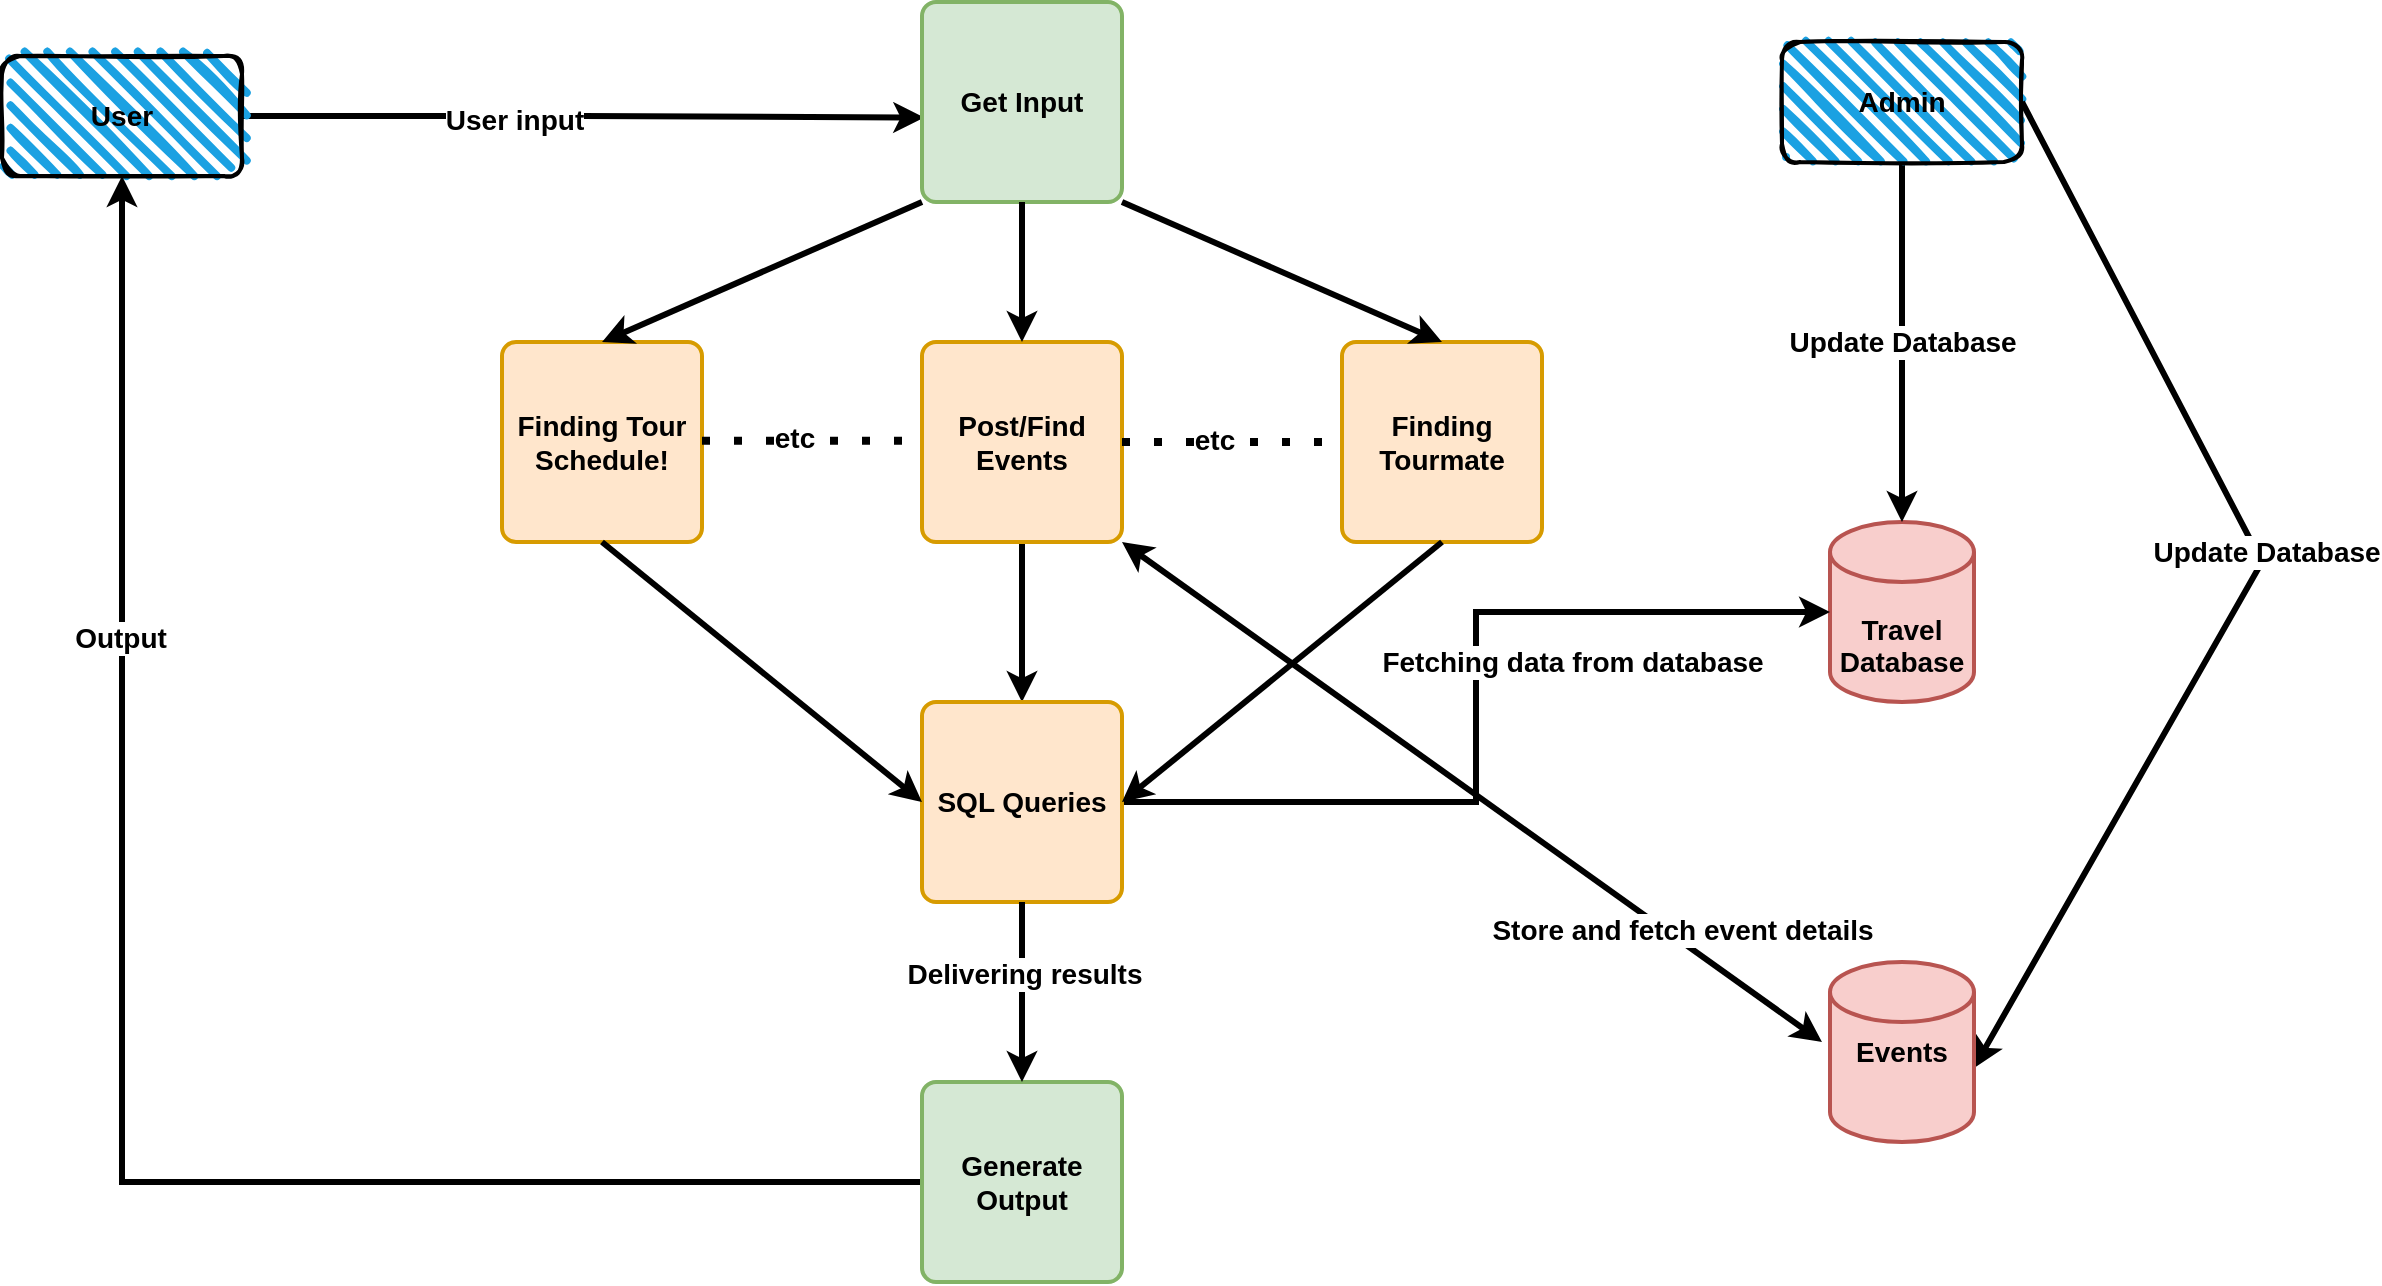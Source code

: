 <mxfile version="18.1.1" type="github">
  <diagram id="eAoMftN8fxg14D9AwdYH" name="Page-1">
    <mxGraphModel dx="2523" dy="934" grid="1" gridSize="10" guides="1" tooltips="1" connect="1" arrows="1" fold="1" page="1" pageScale="1" pageWidth="850" pageHeight="1100" math="0" shadow="0">
      <root>
        <mxCell id="0" />
        <mxCell id="1" parent="0" />
        <mxCell id="TBOhOPIbtPdTFM1R8Poz-24" style="edgeStyle=orthogonalEdgeStyle;rounded=0;orthogonalLoop=1;jettySize=auto;html=1;entryX=0.011;entryY=0.578;entryDx=0;entryDy=0;entryPerimeter=0;fontSize=14;strokeWidth=3;" parent="1" source="TBOhOPIbtPdTFM1R8Poz-13" target="TBOhOPIbtPdTFM1R8Poz-14" edge="1">
          <mxGeometry relative="1" as="geometry" />
        </mxCell>
        <mxCell id="TBOhOPIbtPdTFM1R8Poz-46" value="&lt;b&gt;User input&lt;/b&gt;" style="edgeLabel;html=1;align=center;verticalAlign=middle;resizable=0;points=[];fontSize=14;" parent="TBOhOPIbtPdTFM1R8Poz-24" vertex="1" connectable="0">
          <mxGeometry x="-0.204" y="-2" relative="1" as="geometry">
            <mxPoint as="offset" />
          </mxGeometry>
        </mxCell>
        <mxCell id="TBOhOPIbtPdTFM1R8Poz-13" value="&lt;b&gt;User&lt;/b&gt;" style="rounded=1;whiteSpace=wrap;html=1;strokeWidth=2;fillWeight=4;hachureGap=8;hachureAngle=45;fillColor=#1ba1e2;sketch=1;fontSize=14;" parent="1" vertex="1">
          <mxGeometry x="-230" y="227" width="120" height="60" as="geometry" />
        </mxCell>
        <mxCell id="TBOhOPIbtPdTFM1R8Poz-14" value="&lt;b&gt;Get Input&lt;/b&gt;" style="rounded=1;whiteSpace=wrap;html=1;absoluteArcSize=1;arcSize=14;strokeWidth=2;fontSize=14;fillColor=#d5e8d4;strokeColor=#82b366;" parent="1" vertex="1">
          <mxGeometry x="230" y="200" width="100" height="100" as="geometry" />
        </mxCell>
        <mxCell id="TBOhOPIbtPdTFM1R8Poz-15" value="&lt;b&gt;&lt;br&gt;&lt;br&gt;Travel&lt;br&gt;Database&lt;/b&gt;" style="strokeWidth=2;html=1;shape=mxgraph.flowchart.database;whiteSpace=wrap;fontSize=14;fillColor=#f8cecc;strokeColor=#b85450;" parent="1" vertex="1">
          <mxGeometry x="684" y="460" width="72" height="90" as="geometry" />
        </mxCell>
        <mxCell id="TBOhOPIbtPdTFM1R8Poz-16" value="&lt;b&gt;Finding Tour Schedule!&lt;/b&gt;" style="rounded=1;whiteSpace=wrap;html=1;absoluteArcSize=1;arcSize=14;strokeWidth=2;fontSize=14;fillColor=#ffe6cc;strokeColor=#d79b00;" parent="1" vertex="1">
          <mxGeometry x="20" y="370" width="100" height="100" as="geometry" />
        </mxCell>
        <mxCell id="TBOhOPIbtPdTFM1R8Poz-25" value="&lt;b&gt;Update Database&lt;/b&gt;" style="edgeStyle=orthogonalEdgeStyle;rounded=0;orthogonalLoop=1;jettySize=auto;html=1;exitX=0.5;exitY=1;exitDx=0;exitDy=0;entryX=0.5;entryY=0;entryDx=0;entryDy=0;entryPerimeter=0;fontSize=14;strokeWidth=3;" parent="1" source="TBOhOPIbtPdTFM1R8Poz-18" target="TBOhOPIbtPdTFM1R8Poz-15" edge="1">
          <mxGeometry relative="1" as="geometry" />
        </mxCell>
        <mxCell id="TBOhOPIbtPdTFM1R8Poz-18" value="&lt;b&gt;Admin&lt;/b&gt;" style="rounded=1;whiteSpace=wrap;html=1;strokeWidth=2;fillWeight=4;hachureGap=8;hachureAngle=45;fillColor=#1ba1e2;sketch=1;fontSize=14;" parent="1" vertex="1">
          <mxGeometry x="660" y="220" width="120" height="60" as="geometry" />
        </mxCell>
        <mxCell id="TBOhOPIbtPdTFM1R8Poz-31" style="edgeStyle=orthogonalEdgeStyle;rounded=0;orthogonalLoop=1;jettySize=auto;html=1;exitX=0.5;exitY=1;exitDx=0;exitDy=0;entryX=0.5;entryY=0;entryDx=0;entryDy=0;fontSize=14;strokeWidth=3;" parent="1" source="TBOhOPIbtPdTFM1R8Poz-20" target="TBOhOPIbtPdTFM1R8Poz-22" edge="1">
          <mxGeometry relative="1" as="geometry" />
        </mxCell>
        <mxCell id="TBOhOPIbtPdTFM1R8Poz-20" value="&lt;b&gt;Post/Find Events&lt;/b&gt;" style="rounded=1;whiteSpace=wrap;html=1;absoluteArcSize=1;arcSize=14;strokeWidth=2;fontSize=14;fillColor=#ffe6cc;strokeColor=#d79b00;" parent="1" vertex="1">
          <mxGeometry x="230" y="370" width="100" height="100" as="geometry" />
        </mxCell>
        <mxCell id="TBOhOPIbtPdTFM1R8Poz-21" value="&lt;b&gt;Finding Tourmate&lt;/b&gt;" style="rounded=1;whiteSpace=wrap;html=1;absoluteArcSize=1;arcSize=14;strokeWidth=2;fontSize=14;fillColor=#ffe6cc;strokeColor=#d79b00;" parent="1" vertex="1">
          <mxGeometry x="440" y="370" width="100" height="100" as="geometry" />
        </mxCell>
        <mxCell id="tRyJW_B8rtcfebcyQEzG-2" style="edgeStyle=orthogonalEdgeStyle;rounded=0;orthogonalLoop=1;jettySize=auto;html=1;exitX=1;exitY=0.5;exitDx=0;exitDy=0;entryX=0;entryY=0.5;entryDx=0;entryDy=0;entryPerimeter=0;strokeWidth=3;" edge="1" parent="1" source="TBOhOPIbtPdTFM1R8Poz-22" target="TBOhOPIbtPdTFM1R8Poz-15">
          <mxGeometry relative="1" as="geometry" />
        </mxCell>
        <mxCell id="tRyJW_B8rtcfebcyQEzG-3" value="&lt;b&gt;&lt;font style=&quot;font-size: 14px;&quot;&gt;Fetching data from database&lt;/font&gt;&lt;/b&gt;" style="edgeLabel;html=1;align=center;verticalAlign=middle;resizable=0;points=[];" vertex="1" connectable="0" parent="tRyJW_B8rtcfebcyQEzG-2">
          <mxGeometry x="0.455" y="-2" relative="1" as="geometry">
            <mxPoint x="-7" y="23" as="offset" />
          </mxGeometry>
        </mxCell>
        <mxCell id="TBOhOPIbtPdTFM1R8Poz-22" value="&lt;b&gt;SQL Queries&lt;/b&gt;" style="rounded=1;whiteSpace=wrap;html=1;absoluteArcSize=1;arcSize=14;strokeWidth=2;fontSize=14;fillColor=#ffe6cc;strokeColor=#d79b00;" parent="1" vertex="1">
          <mxGeometry x="230" y="550" width="100" height="100" as="geometry" />
        </mxCell>
        <mxCell id="TBOhOPIbtPdTFM1R8Poz-33" style="edgeStyle=orthogonalEdgeStyle;rounded=0;orthogonalLoop=1;jettySize=auto;html=1;exitX=0;exitY=0.5;exitDx=0;exitDy=0;entryX=0.5;entryY=1;entryDx=0;entryDy=0;fontSize=14;strokeWidth=3;" parent="1" source="TBOhOPIbtPdTFM1R8Poz-23" target="TBOhOPIbtPdTFM1R8Poz-13" edge="1">
          <mxGeometry relative="1" as="geometry" />
        </mxCell>
        <mxCell id="TBOhOPIbtPdTFM1R8Poz-45" value="&lt;b&gt;Output&lt;/b&gt;" style="edgeLabel;html=1;align=center;verticalAlign=middle;resizable=0;points=[];fontSize=14;" parent="TBOhOPIbtPdTFM1R8Poz-33" vertex="1" connectable="0">
          <mxGeometry x="0.49" y="1" relative="1" as="geometry">
            <mxPoint as="offset" />
          </mxGeometry>
        </mxCell>
        <mxCell id="TBOhOPIbtPdTFM1R8Poz-23" value="&lt;b&gt;Generate Output&lt;/b&gt;" style="rounded=1;whiteSpace=wrap;html=1;absoluteArcSize=1;arcSize=14;strokeWidth=2;fontSize=14;fillColor=#d5e8d4;strokeColor=#82b366;" parent="1" vertex="1">
          <mxGeometry x="230" y="740" width="100" height="100" as="geometry" />
        </mxCell>
        <mxCell id="TBOhOPIbtPdTFM1R8Poz-27" value="" style="endArrow=classic;html=1;rounded=0;fontSize=14;entryX=0.5;entryY=0;entryDx=0;entryDy=0;exitX=0;exitY=1;exitDx=0;exitDy=0;strokeWidth=3;" parent="1" source="TBOhOPIbtPdTFM1R8Poz-14" target="TBOhOPIbtPdTFM1R8Poz-16" edge="1">
          <mxGeometry width="50" height="50" relative="1" as="geometry">
            <mxPoint x="200" y="310" as="sourcePoint" />
            <mxPoint x="170" y="300" as="targetPoint" />
          </mxGeometry>
        </mxCell>
        <mxCell id="TBOhOPIbtPdTFM1R8Poz-29" value="" style="endArrow=classic;html=1;rounded=0;fontSize=14;exitX=0.5;exitY=1;exitDx=0;exitDy=0;entryX=0.5;entryY=0;entryDx=0;entryDy=0;strokeWidth=3;" parent="1" source="TBOhOPIbtPdTFM1R8Poz-14" target="TBOhOPIbtPdTFM1R8Poz-20" edge="1">
          <mxGeometry width="50" height="50" relative="1" as="geometry">
            <mxPoint x="290" y="337" as="sourcePoint" />
            <mxPoint x="340" y="287" as="targetPoint" />
          </mxGeometry>
        </mxCell>
        <mxCell id="TBOhOPIbtPdTFM1R8Poz-30" value="" style="endArrow=classic;html=1;rounded=0;fontSize=14;exitX=1;exitY=1;exitDx=0;exitDy=0;entryX=0.5;entryY=0;entryDx=0;entryDy=0;strokeWidth=3;" parent="1" source="TBOhOPIbtPdTFM1R8Poz-14" target="TBOhOPIbtPdTFM1R8Poz-21" edge="1">
          <mxGeometry width="50" height="50" relative="1" as="geometry">
            <mxPoint x="390" y="310" as="sourcePoint" />
            <mxPoint x="440" y="260" as="targetPoint" />
          </mxGeometry>
        </mxCell>
        <mxCell id="TBOhOPIbtPdTFM1R8Poz-36" value="" style="endArrow=classic;startArrow=classic;html=1;rounded=0;fontSize=14;exitX=1;exitY=1;exitDx=0;exitDy=0;entryX=0.1;entryY=0;entryDx=0;entryDy=0;entryPerimeter=0;strokeWidth=3;" parent="1" source="TBOhOPIbtPdTFM1R8Poz-20" edge="1">
          <mxGeometry width="50" height="50" relative="1" as="geometry">
            <mxPoint x="420" y="560" as="sourcePoint" />
            <mxPoint x="680.0" y="720.0" as="targetPoint" />
          </mxGeometry>
        </mxCell>
        <mxCell id="TBOhOPIbtPdTFM1R8Poz-48" value="&lt;b&gt;Store and fetch event details&lt;/b&gt;" style="edgeLabel;html=1;align=center;verticalAlign=middle;resizable=0;points=[];fontSize=14;" parent="TBOhOPIbtPdTFM1R8Poz-36" vertex="1" connectable="0">
          <mxGeometry x="0.217" relative="1" as="geometry">
            <mxPoint x="67" y="42" as="offset" />
          </mxGeometry>
        </mxCell>
        <mxCell id="TBOhOPIbtPdTFM1R8Poz-38" value="" style="endArrow=classic;html=1;rounded=0;fontSize=14;entryX=0.998;entryY=0.59;entryDx=0;entryDy=0;entryPerimeter=0;strokeWidth=3;" parent="1" target="tRyJW_B8rtcfebcyQEzG-1" edge="1">
          <mxGeometry width="50" height="50" relative="1" as="geometry">
            <mxPoint x="780" y="250" as="sourcePoint" />
            <mxPoint x="763" y="750.0" as="targetPoint" />
            <Array as="points">
              <mxPoint x="900" y="480" />
            </Array>
          </mxGeometry>
        </mxCell>
        <mxCell id="TBOhOPIbtPdTFM1R8Poz-54" value="&lt;b&gt;Update Database&lt;/b&gt;" style="edgeLabel;html=1;align=center;verticalAlign=middle;resizable=0;points=[];fontSize=14;" parent="TBOhOPIbtPdTFM1R8Poz-38" vertex="1" connectable="0">
          <mxGeometry x="0.004" y="1" relative="1" as="geometry">
            <mxPoint x="9" y="-21" as="offset" />
          </mxGeometry>
        </mxCell>
        <mxCell id="TBOhOPIbtPdTFM1R8Poz-43" value="" style="endArrow=classic;html=1;rounded=0;fontSize=14;exitX=0.5;exitY=1;exitDx=0;exitDy=0;entryX=0;entryY=0.5;entryDx=0;entryDy=0;strokeWidth=3;" parent="1" source="TBOhOPIbtPdTFM1R8Poz-16" target="TBOhOPIbtPdTFM1R8Poz-22" edge="1">
          <mxGeometry width="50" height="50" relative="1" as="geometry">
            <mxPoint x="80" y="590" as="sourcePoint" />
            <mxPoint x="130" y="540" as="targetPoint" />
          </mxGeometry>
        </mxCell>
        <mxCell id="TBOhOPIbtPdTFM1R8Poz-44" value="" style="endArrow=classic;html=1;rounded=0;fontSize=14;entryX=1;entryY=0.5;entryDx=0;entryDy=0;strokeWidth=3;" parent="1" target="TBOhOPIbtPdTFM1R8Poz-22" edge="1">
          <mxGeometry width="50" height="50" relative="1" as="geometry">
            <mxPoint x="490" y="470" as="sourcePoint" />
            <mxPoint x="540" y="420" as="targetPoint" />
          </mxGeometry>
        </mxCell>
        <mxCell id="TBOhOPIbtPdTFM1R8Poz-50" value="" style="endArrow=none;dashed=1;html=1;dashPattern=1 3;strokeWidth=4;rounded=0;fontSize=14;exitX=1;exitY=0.5;exitDx=0;exitDy=0;entryX=0;entryY=0.5;entryDx=0;entryDy=0;" parent="1" source="TBOhOPIbtPdTFM1R8Poz-20" target="TBOhOPIbtPdTFM1R8Poz-21" edge="1">
          <mxGeometry width="50" height="50" relative="1" as="geometry">
            <mxPoint x="345" y="419.41" as="sourcePoint" />
            <mxPoint x="425" y="419.41" as="targetPoint" />
          </mxGeometry>
        </mxCell>
        <mxCell id="TBOhOPIbtPdTFM1R8Poz-53" value="&lt;b&gt;etc&lt;/b&gt;" style="edgeLabel;html=1;align=center;verticalAlign=middle;resizable=0;points=[];fontSize=14;" parent="TBOhOPIbtPdTFM1R8Poz-50" vertex="1" connectable="0">
          <mxGeometry x="-0.166" y="1" relative="1" as="geometry">
            <mxPoint as="offset" />
          </mxGeometry>
        </mxCell>
        <mxCell id="TBOhOPIbtPdTFM1R8Poz-51" value="" style="endArrow=none;dashed=1;html=1;dashPattern=1 3;strokeWidth=4;rounded=0;fontSize=14;exitX=1;exitY=0.5;exitDx=0;exitDy=0;entryX=0;entryY=0.5;entryDx=0;entryDy=0;jumpSize=10;" parent="1" edge="1">
          <mxGeometry width="50" height="50" relative="1" as="geometry">
            <mxPoint x="120.0" y="419.41" as="sourcePoint" />
            <mxPoint x="230.0" y="419.41" as="targetPoint" />
          </mxGeometry>
        </mxCell>
        <mxCell id="TBOhOPIbtPdTFM1R8Poz-52" value="&lt;b&gt;etc&lt;/b&gt;" style="edgeLabel;html=1;align=center;verticalAlign=middle;resizable=0;points=[];fontSize=14;" parent="TBOhOPIbtPdTFM1R8Poz-51" vertex="1" connectable="0">
          <mxGeometry x="-0.171" y="2" relative="1" as="geometry">
            <mxPoint as="offset" />
          </mxGeometry>
        </mxCell>
        <mxCell id="TBOhOPIbtPdTFM1R8Poz-69" style="edgeStyle=orthogonalEdgeStyle;rounded=0;jumpSize=10;orthogonalLoop=1;jettySize=auto;html=1;exitX=0.5;exitY=1;exitDx=0;exitDy=0;entryX=0.5;entryY=0;entryDx=0;entryDy=0;fontSize=14;strokeWidth=3;" parent="1" source="TBOhOPIbtPdTFM1R8Poz-22" target="TBOhOPIbtPdTFM1R8Poz-23" edge="1">
          <mxGeometry relative="1" as="geometry">
            <mxPoint x="280.0" y="830.0" as="sourcePoint" />
          </mxGeometry>
        </mxCell>
        <mxCell id="TBOhOPIbtPdTFM1R8Poz-71" value="&lt;b&gt;Delivering results&lt;br&gt;&lt;/b&gt;" style="edgeLabel;html=1;align=center;verticalAlign=middle;resizable=0;points=[];fontSize=14;" parent="TBOhOPIbtPdTFM1R8Poz-69" vertex="1" connectable="0">
          <mxGeometry x="-0.209" y="1" relative="1" as="geometry">
            <mxPoint as="offset" />
          </mxGeometry>
        </mxCell>
        <mxCell id="tRyJW_B8rtcfebcyQEzG-1" value="&lt;b&gt;Events&lt;/b&gt;" style="strokeWidth=2;html=1;shape=mxgraph.flowchart.database;whiteSpace=wrap;fontSize=14;fillColor=#f8cecc;strokeColor=#b85450;" vertex="1" parent="1">
          <mxGeometry x="684" y="680" width="72" height="90" as="geometry" />
        </mxCell>
      </root>
    </mxGraphModel>
  </diagram>
</mxfile>
